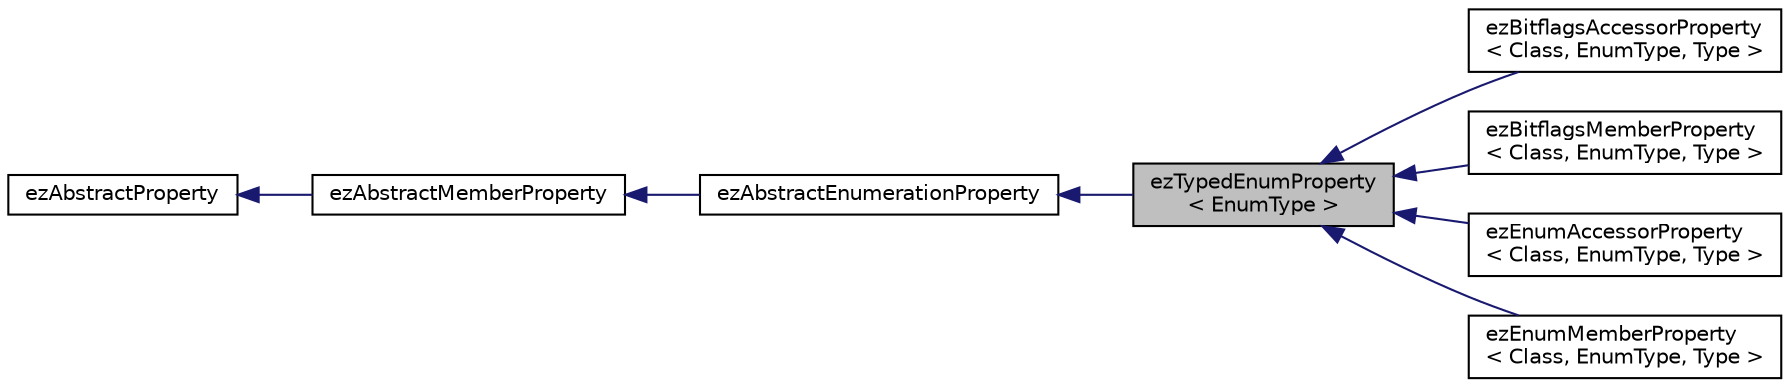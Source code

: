 digraph "ezTypedEnumProperty&lt; EnumType &gt;"
{
 // LATEX_PDF_SIZE
  edge [fontname="Helvetica",fontsize="10",labelfontname="Helvetica",labelfontsize="10"];
  node [fontname="Helvetica",fontsize="10",shape=record];
  rankdir="LR";
  Node1 [label="ezTypedEnumProperty\l\< EnumType \>",height=0.2,width=0.4,color="black", fillcolor="grey75", style="filled", fontcolor="black",tooltip="[internal] Base class for enum / bitflags properties that already defines the type."];
  Node2 -> Node1 [dir="back",color="midnightblue",fontsize="10",style="solid",fontname="Helvetica"];
  Node2 [label="ezAbstractEnumerationProperty",height=0.2,width=0.4,color="black", fillcolor="white", style="filled",URL="$d4/d61/classez_abstract_enumeration_property.htm",tooltip="The base class for enum and bitflags member properties."];
  Node3 -> Node2 [dir="back",color="midnightblue",fontsize="10",style="solid",fontname="Helvetica"];
  Node3 [label="ezAbstractMemberProperty",height=0.2,width=0.4,color="black", fillcolor="white", style="filled",URL="$da/d67/classez_abstract_member_property.htm",tooltip="This is the base class for all properties that are members of a class. It provides more information a..."];
  Node4 -> Node3 [dir="back",color="midnightblue",fontsize="10",style="solid",fontname="Helvetica"];
  Node4 [label="ezAbstractProperty",height=0.2,width=0.4,color="black", fillcolor="white", style="filled",URL="$d6/d81/classez_abstract_property.htm",tooltip="This is the base interface for all properties in the reflection system. It provides enough informatio..."];
  Node1 -> Node5 [dir="back",color="midnightblue",fontsize="10",style="solid",fontname="Helvetica"];
  Node5 [label="ezBitflagsAccessorProperty\l\< Class, EnumType, Type \>",height=0.2,width=0.4,color="black", fillcolor="white", style="filled",URL="$d6/d58/classez_bitflags_accessor_property.htm",tooltip="[internal] An implementation of ezTypedEnumProperty that uses custom getter / setter functions to acc..."];
  Node1 -> Node6 [dir="back",color="midnightblue",fontsize="10",style="solid",fontname="Helvetica"];
  Node6 [label="ezBitflagsMemberProperty\l\< Class, EnumType, Type \>",height=0.2,width=0.4,color="black", fillcolor="white", style="filled",URL="$d0/d3e/classez_bitflags_member_property.htm",tooltip="[internal] An implementation of ezTypedEnumProperty that accesses the bitflags property data directly..."];
  Node1 -> Node7 [dir="back",color="midnightblue",fontsize="10",style="solid",fontname="Helvetica"];
  Node7 [label="ezEnumAccessorProperty\l\< Class, EnumType, Type \>",height=0.2,width=0.4,color="black", fillcolor="white", style="filled",URL="$da/dd4/classez_enum_accessor_property.htm",tooltip="[internal] An implementation of ezTypedEnumProperty that uses custom getter / setter functions to acc..."];
  Node1 -> Node8 [dir="back",color="midnightblue",fontsize="10",style="solid",fontname="Helvetica"];
  Node8 [label="ezEnumMemberProperty\l\< Class, EnumType, Type \>",height=0.2,width=0.4,color="black", fillcolor="white", style="filled",URL="$df/d6d/classez_enum_member_property.htm",tooltip="[internal] An implementation of ezTypedEnumProperty that accesses the enum property data directly."];
}
